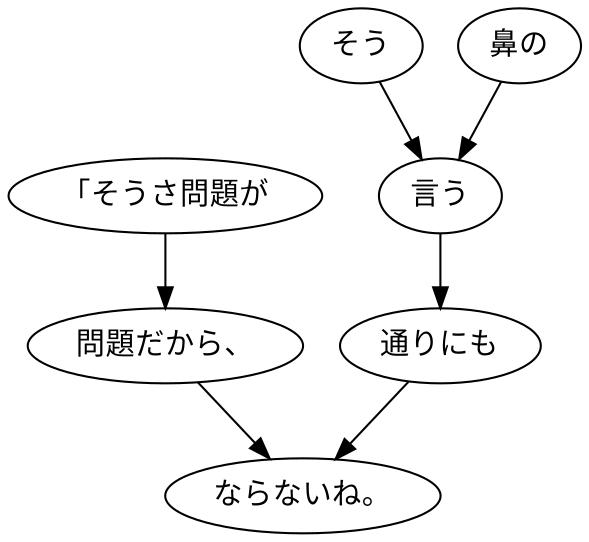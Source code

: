 digraph graph3547 {
	node0 [label="「そうさ問題が"];
	node1 [label="問題だから、"];
	node2 [label="そう"];
	node3 [label="鼻の"];
	node4 [label="言う"];
	node5 [label="通りにも"];
	node6 [label="ならないね。"];
	node0 -> node1;
	node1 -> node6;
	node2 -> node4;
	node3 -> node4;
	node4 -> node5;
	node5 -> node6;
}
